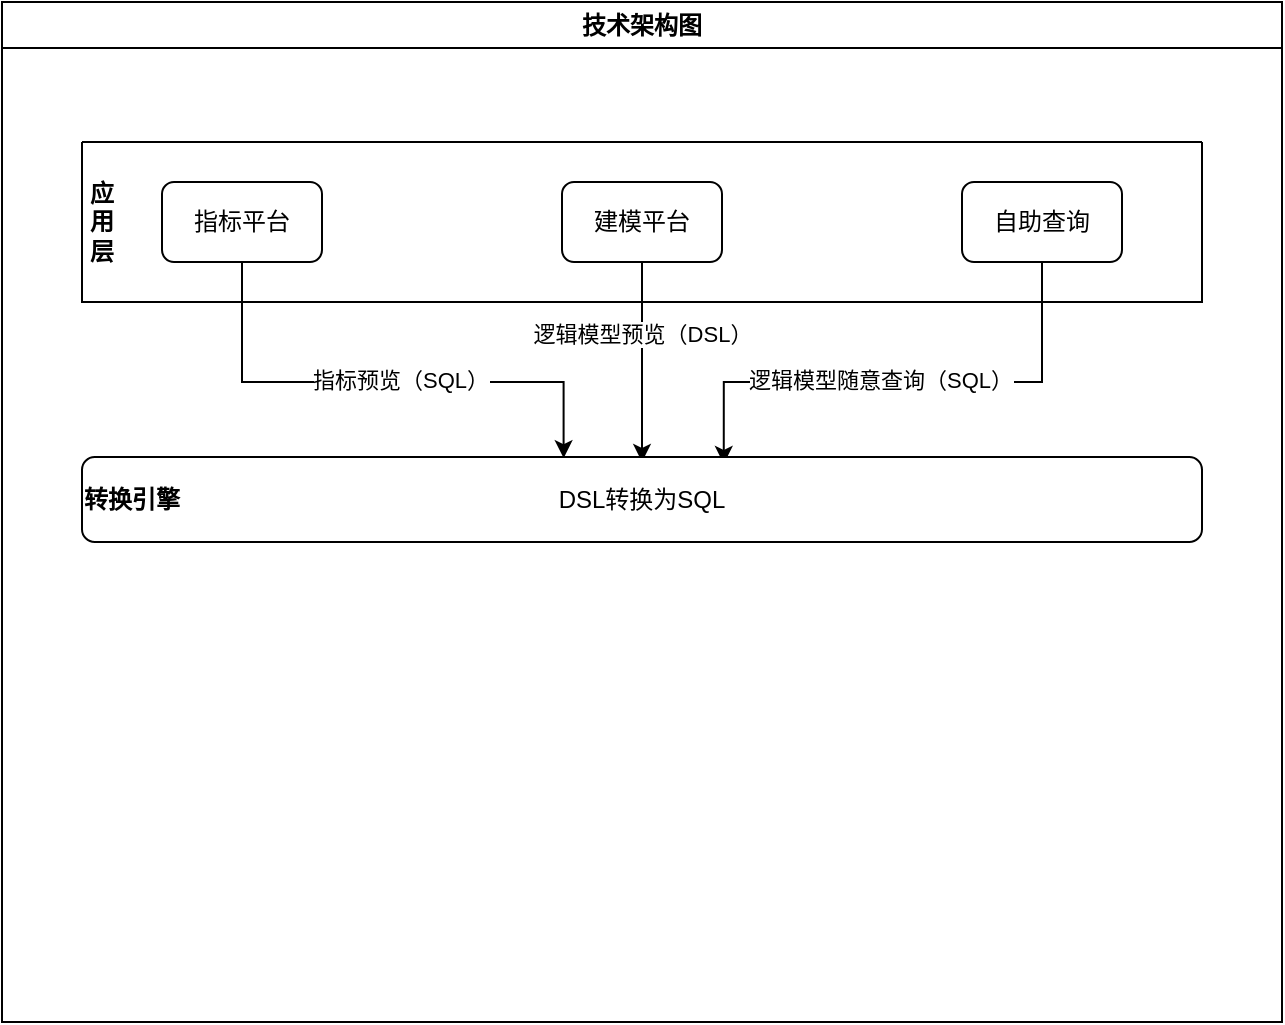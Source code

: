 <mxfile version="27.1.5">
  <diagram name="整体架构图" id="JmFsenI9bPFXjINXCnlD">
    <mxGraphModel dx="1426" dy="743" grid="1" gridSize="10" guides="1" tooltips="1" connect="1" arrows="1" fold="1" page="1" pageScale="1" pageWidth="1654" pageHeight="2336" math="0" shadow="0">
      <root>
        <mxCell id="0" />
        <mxCell id="1" parent="0" />
        <mxCell id="w_vgOvvoxs-VGrtm53rR-1" value="技术架构图" style="swimlane;whiteSpace=wrap;html=1;" vertex="1" parent="1">
          <mxGeometry x="40" y="50" width="640" height="510" as="geometry">
            <mxRectangle x="40" y="50" width="140" height="30" as="alternateBounds" />
          </mxGeometry>
        </mxCell>
        <mxCell id="w_vgOvvoxs-VGrtm53rR-4" value="" style="swimlane;startSize=0;" vertex="1" parent="w_vgOvvoxs-VGrtm53rR-1">
          <mxGeometry x="40" y="70" width="560" height="80" as="geometry">
            <mxRectangle x="40" y="70" width="50" height="40" as="alternateBounds" />
          </mxGeometry>
        </mxCell>
        <mxCell id="w_vgOvvoxs-VGrtm53rR-5" value="指标平台" style="rounded=1;whiteSpace=wrap;html=1;" vertex="1" parent="w_vgOvvoxs-VGrtm53rR-4">
          <mxGeometry x="40" y="20" width="80" height="40" as="geometry" />
        </mxCell>
        <mxCell id="w_vgOvvoxs-VGrtm53rR-6" value="建模平台" style="rounded=1;whiteSpace=wrap;html=1;" vertex="1" parent="w_vgOvvoxs-VGrtm53rR-4">
          <mxGeometry x="240" y="20" width="80" height="40" as="geometry" />
        </mxCell>
        <mxCell id="w_vgOvvoxs-VGrtm53rR-7" value="自助查询" style="rounded=1;whiteSpace=wrap;html=1;" vertex="1" parent="w_vgOvvoxs-VGrtm53rR-4">
          <mxGeometry x="440" y="20" width="80" height="40" as="geometry" />
        </mxCell>
        <mxCell id="w_vgOvvoxs-VGrtm53rR-8" value="应用层" style="text;html=1;align=center;verticalAlign=middle;whiteSpace=wrap;rounded=0;fontStyle=1" vertex="1" parent="w_vgOvvoxs-VGrtm53rR-4">
          <mxGeometry y="25" width="20" height="30" as="geometry" />
        </mxCell>
        <mxCell id="w_vgOvvoxs-VGrtm53rR-14" style="edgeStyle=orthogonalEdgeStyle;rounded=0;orthogonalLoop=1;jettySize=auto;html=1;exitX=0.5;exitY=1;exitDx=0;exitDy=0;entryX=0.43;entryY=-0.008;entryDx=0;entryDy=0;entryPerimeter=0;" edge="1" parent="w_vgOvvoxs-VGrtm53rR-1" source="w_vgOvvoxs-VGrtm53rR-5">
          <mxGeometry relative="1" as="geometry">
            <mxPoint x="280.8" y="228.08" as="targetPoint" />
            <Array as="points">
              <mxPoint x="120" y="190" />
              <mxPoint x="281" y="190" />
            </Array>
          </mxGeometry>
        </mxCell>
        <mxCell id="w_vgOvvoxs-VGrtm53rR-19" value="指标预览（SQL）" style="edgeLabel;html=1;align=center;verticalAlign=middle;resizable=0;points=[];" vertex="1" connectable="0" parent="w_vgOvvoxs-VGrtm53rR-14">
          <mxGeometry x="0.073" y="1" relative="1" as="geometry">
            <mxPoint as="offset" />
          </mxGeometry>
        </mxCell>
        <mxCell id="w_vgOvvoxs-VGrtm53rR-16" style="edgeStyle=orthogonalEdgeStyle;rounded=0;orthogonalLoop=1;jettySize=auto;html=1;exitX=0.5;exitY=1;exitDx=0;exitDy=0;entryX=0.5;entryY=0;entryDx=0;entryDy=0;" edge="1" parent="w_vgOvvoxs-VGrtm53rR-1" source="w_vgOvvoxs-VGrtm53rR-6">
          <mxGeometry relative="1" as="geometry">
            <mxPoint x="320" y="230" as="targetPoint" />
          </mxGeometry>
        </mxCell>
        <mxCell id="w_vgOvvoxs-VGrtm53rR-17" value="逻辑模型预览（DSL）" style="edgeLabel;html=1;align=center;verticalAlign=middle;resizable=0;points=[];" vertex="1" connectable="0" parent="w_vgOvvoxs-VGrtm53rR-16">
          <mxGeometry x="-0.28" relative="1" as="geometry">
            <mxPoint as="offset" />
          </mxGeometry>
        </mxCell>
        <mxCell id="w_vgOvvoxs-VGrtm53rR-18" style="edgeStyle=orthogonalEdgeStyle;rounded=0;orthogonalLoop=1;jettySize=auto;html=1;exitX=0.5;exitY=1;exitDx=0;exitDy=0;entryX=0.573;entryY=0.004;entryDx=0;entryDy=0;entryPerimeter=0;" edge="1" parent="w_vgOvvoxs-VGrtm53rR-1" source="w_vgOvvoxs-VGrtm53rR-7">
          <mxGeometry relative="1" as="geometry">
            <mxPoint x="360.88" y="230.96" as="targetPoint" />
            <Array as="points">
              <mxPoint x="520" y="190" />
              <mxPoint x="361" y="190" />
            </Array>
          </mxGeometry>
        </mxCell>
        <mxCell id="w_vgOvvoxs-VGrtm53rR-21" value="逻辑模型随意查询（SQL）" style="edgeLabel;html=1;align=center;verticalAlign=middle;resizable=0;points=[];" vertex="1" connectable="0" parent="w_vgOvvoxs-VGrtm53rR-18">
          <mxGeometry x="0.084" y="-1" relative="1" as="geometry">
            <mxPoint as="offset" />
          </mxGeometry>
        </mxCell>
        <mxCell id="w_vgOvvoxs-VGrtm53rR-22" value="DSL转换为SQL" style="rounded=1;whiteSpace=wrap;html=1;" vertex="1" parent="w_vgOvvoxs-VGrtm53rR-1">
          <mxGeometry x="40" y="227.5" width="560" height="42.5" as="geometry" />
        </mxCell>
        <mxCell id="w_vgOvvoxs-VGrtm53rR-23" value="转换引擎" style="text;html=1;align=center;verticalAlign=middle;whiteSpace=wrap;rounded=0;fontStyle=1" vertex="1" parent="w_vgOvvoxs-VGrtm53rR-1">
          <mxGeometry x="40" y="233.75" width="50" height="30" as="geometry" />
        </mxCell>
      </root>
    </mxGraphModel>
  </diagram>
</mxfile>
